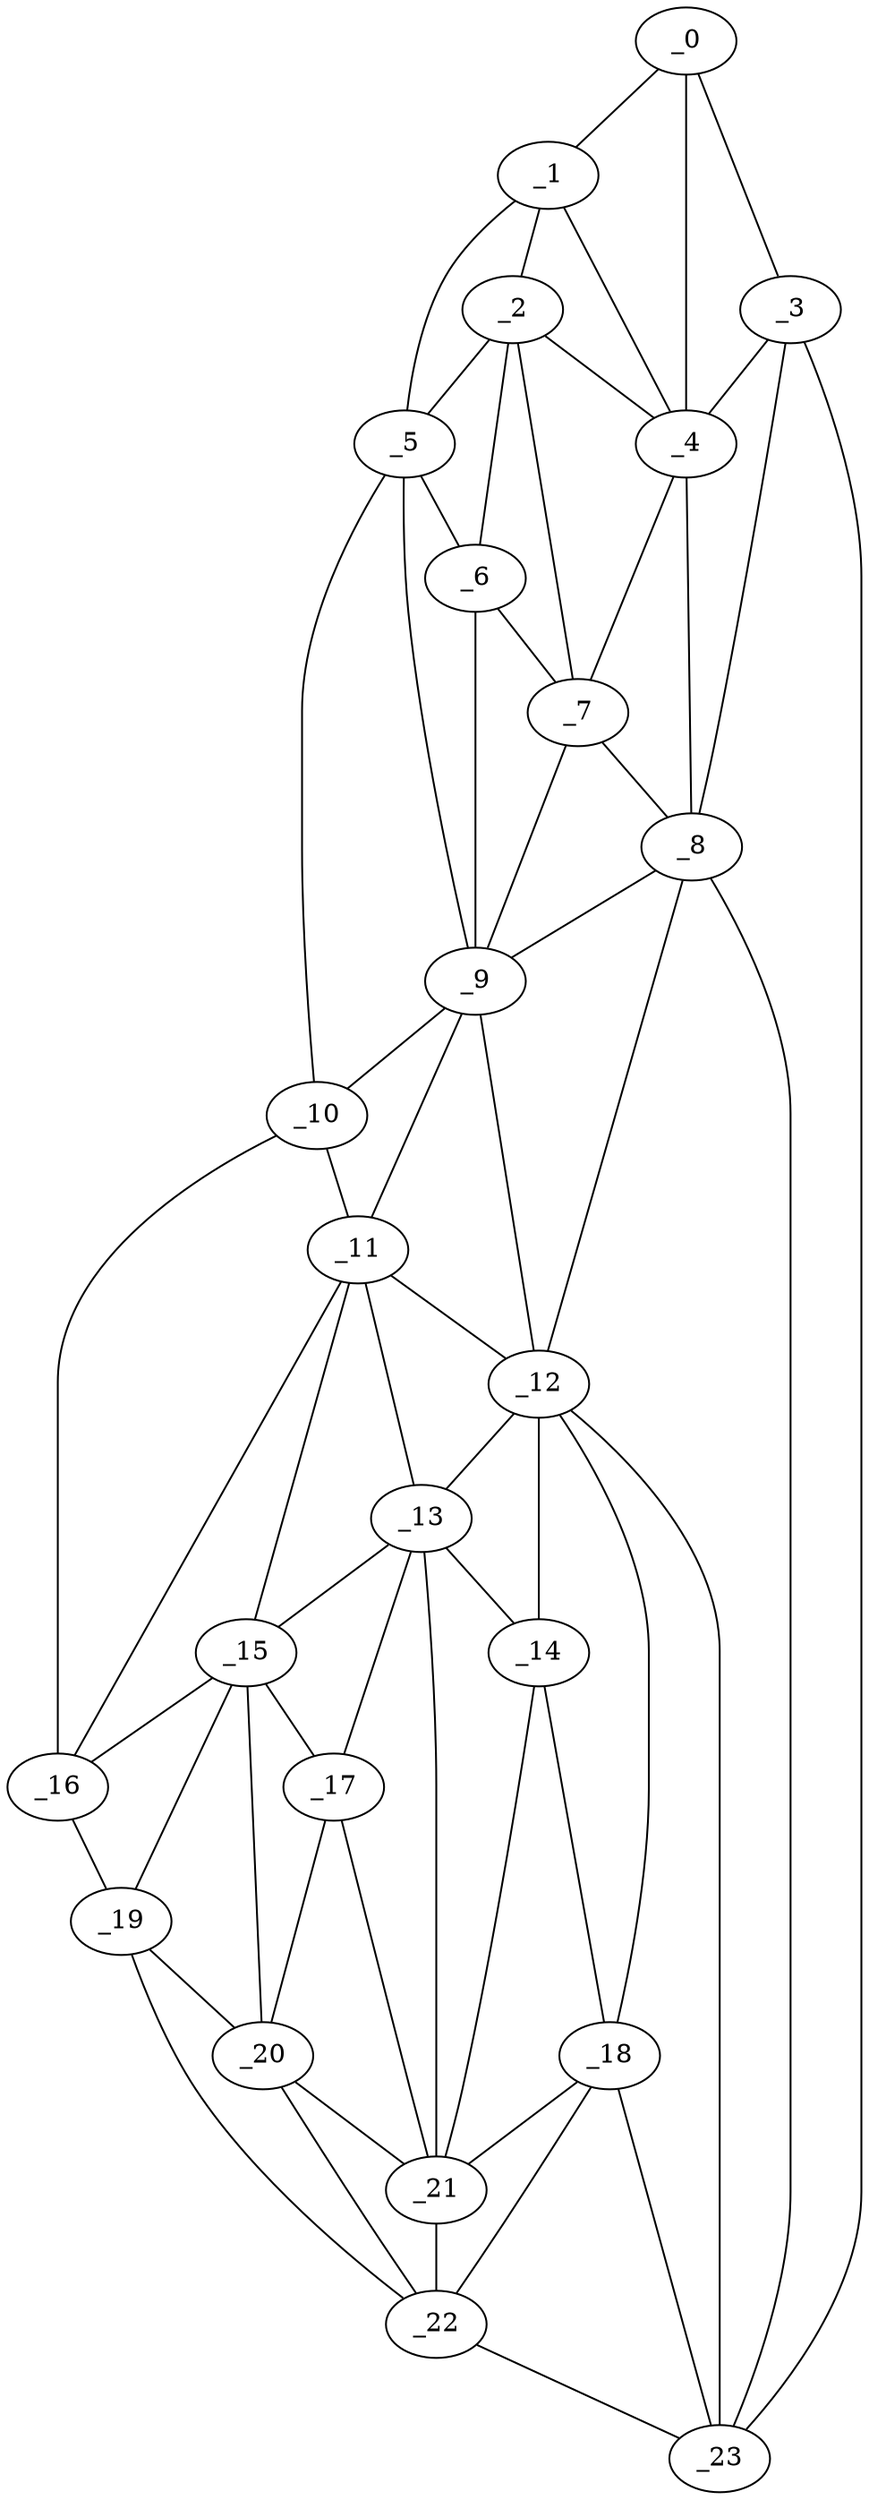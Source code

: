 graph "obj68__165.gxl" {
	_0	 [x=2,
		y=85];
	_1	 [x=3,
		y=77];
	_0 -- _1	 [valence=1];
	_3	 [x=10,
		y=87];
	_0 -- _3	 [valence=1];
	_4	 [x=13,
		y=81];
	_0 -- _4	 [valence=1];
	_2	 [x=9,
		y=75];
	_1 -- _2	 [valence=2];
	_1 -- _4	 [valence=1];
	_5	 [x=14,
		y=58];
	_1 -- _5	 [valence=1];
	_2 -- _4	 [valence=2];
	_2 -- _5	 [valence=1];
	_6	 [x=17,
		y=64];
	_2 -- _6	 [valence=2];
	_7	 [x=19,
		y=73];
	_2 -- _7	 [valence=2];
	_3 -- _4	 [valence=2];
	_8	 [x=25,
		y=83];
	_3 -- _8	 [valence=1];
	_23	 [x=126,
		y=84];
	_3 -- _23	 [valence=1];
	_4 -- _7	 [valence=1];
	_4 -- _8	 [valence=1];
	_5 -- _6	 [valence=2];
	_9	 [x=51,
		y=74];
	_5 -- _9	 [valence=2];
	_10	 [x=75,
		y=42];
	_5 -- _10	 [valence=1];
	_6 -- _7	 [valence=1];
	_6 -- _9	 [valence=1];
	_7 -- _8	 [valence=2];
	_7 -- _9	 [valence=1];
	_8 -- _9	 [valence=1];
	_12	 [x=97,
		y=76];
	_8 -- _12	 [valence=1];
	_8 -- _23	 [valence=2];
	_9 -- _10	 [valence=2];
	_11	 [x=78,
		y=50];
	_9 -- _11	 [valence=2];
	_9 -- _12	 [valence=2];
	_10 -- _11	 [valence=2];
	_16	 [x=109,
		y=34];
	_10 -- _16	 [valence=1];
	_11 -- _12	 [valence=1];
	_13	 [x=107,
		y=59];
	_11 -- _13	 [valence=2];
	_15	 [x=108,
		y=49];
	_11 -- _15	 [valence=2];
	_11 -- _16	 [valence=1];
	_12 -- _13	 [valence=2];
	_14	 [x=107,
		y=69];
	_12 -- _14	 [valence=2];
	_18	 [x=114,
		y=74];
	_12 -- _18	 [valence=1];
	_12 -- _23	 [valence=2];
	_13 -- _14	 [valence=2];
	_13 -- _15	 [valence=1];
	_17	 [x=111,
		y=56];
	_13 -- _17	 [valence=1];
	_21	 [x=118,
		y=67];
	_13 -- _21	 [valence=2];
	_14 -- _18	 [valence=2];
	_14 -- _21	 [valence=2];
	_15 -- _16	 [valence=2];
	_15 -- _17	 [valence=2];
	_19	 [x=116,
		y=41];
	_15 -- _19	 [valence=2];
	_20	 [x=118,
		y=55];
	_15 -- _20	 [valence=1];
	_16 -- _19	 [valence=1];
	_17 -- _20	 [valence=2];
	_17 -- _21	 [valence=1];
	_18 -- _21	 [valence=2];
	_22	 [x=126,
		y=77];
	_18 -- _22	 [valence=2];
	_18 -- _23	 [valence=2];
	_19 -- _20	 [valence=1];
	_19 -- _22	 [valence=1];
	_20 -- _21	 [valence=1];
	_20 -- _22	 [valence=2];
	_21 -- _22	 [valence=2];
	_22 -- _23	 [valence=1];
}
